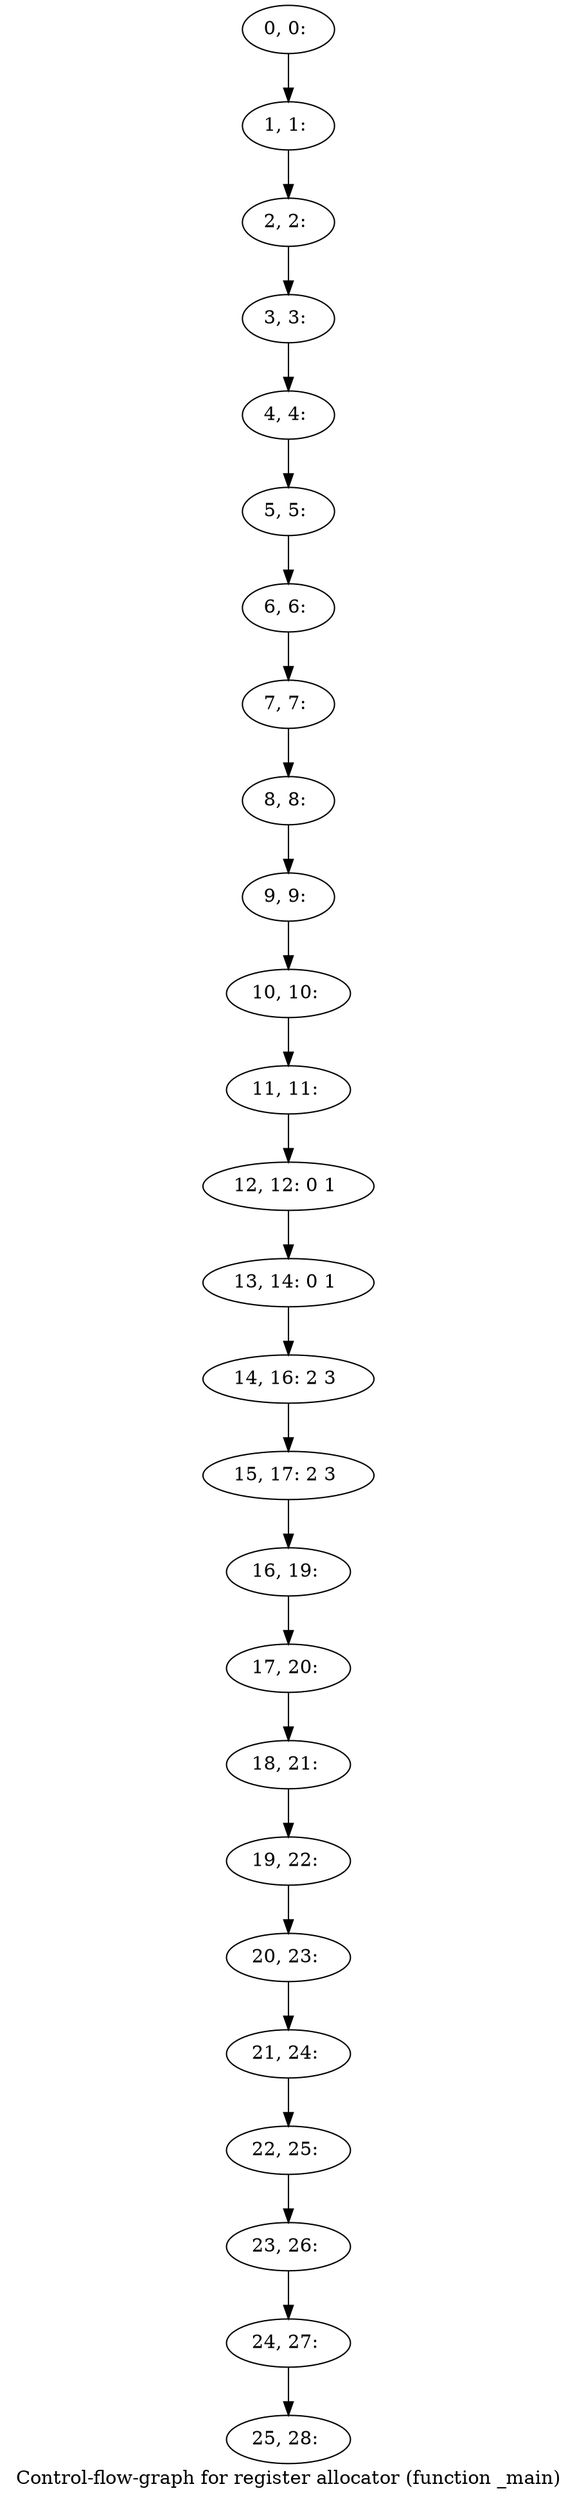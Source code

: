 digraph G {
graph [label="Control-flow-graph for register allocator (function _main)"]
0[label="0, 0: "];
1[label="1, 1: "];
2[label="2, 2: "];
3[label="3, 3: "];
4[label="4, 4: "];
5[label="5, 5: "];
6[label="6, 6: "];
7[label="7, 7: "];
8[label="8, 8: "];
9[label="9, 9: "];
10[label="10, 10: "];
11[label="11, 11: "];
12[label="12, 12: 0 1 "];
13[label="13, 14: 0 1 "];
14[label="14, 16: 2 3 "];
15[label="15, 17: 2 3 "];
16[label="16, 19: "];
17[label="17, 20: "];
18[label="18, 21: "];
19[label="19, 22: "];
20[label="20, 23: "];
21[label="21, 24: "];
22[label="22, 25: "];
23[label="23, 26: "];
24[label="24, 27: "];
25[label="25, 28: "];
0->1 ;
1->2 ;
2->3 ;
3->4 ;
4->5 ;
5->6 ;
6->7 ;
7->8 ;
8->9 ;
9->10 ;
10->11 ;
11->12 ;
12->13 ;
13->14 ;
14->15 ;
15->16 ;
16->17 ;
17->18 ;
18->19 ;
19->20 ;
20->21 ;
21->22 ;
22->23 ;
23->24 ;
24->25 ;
}

